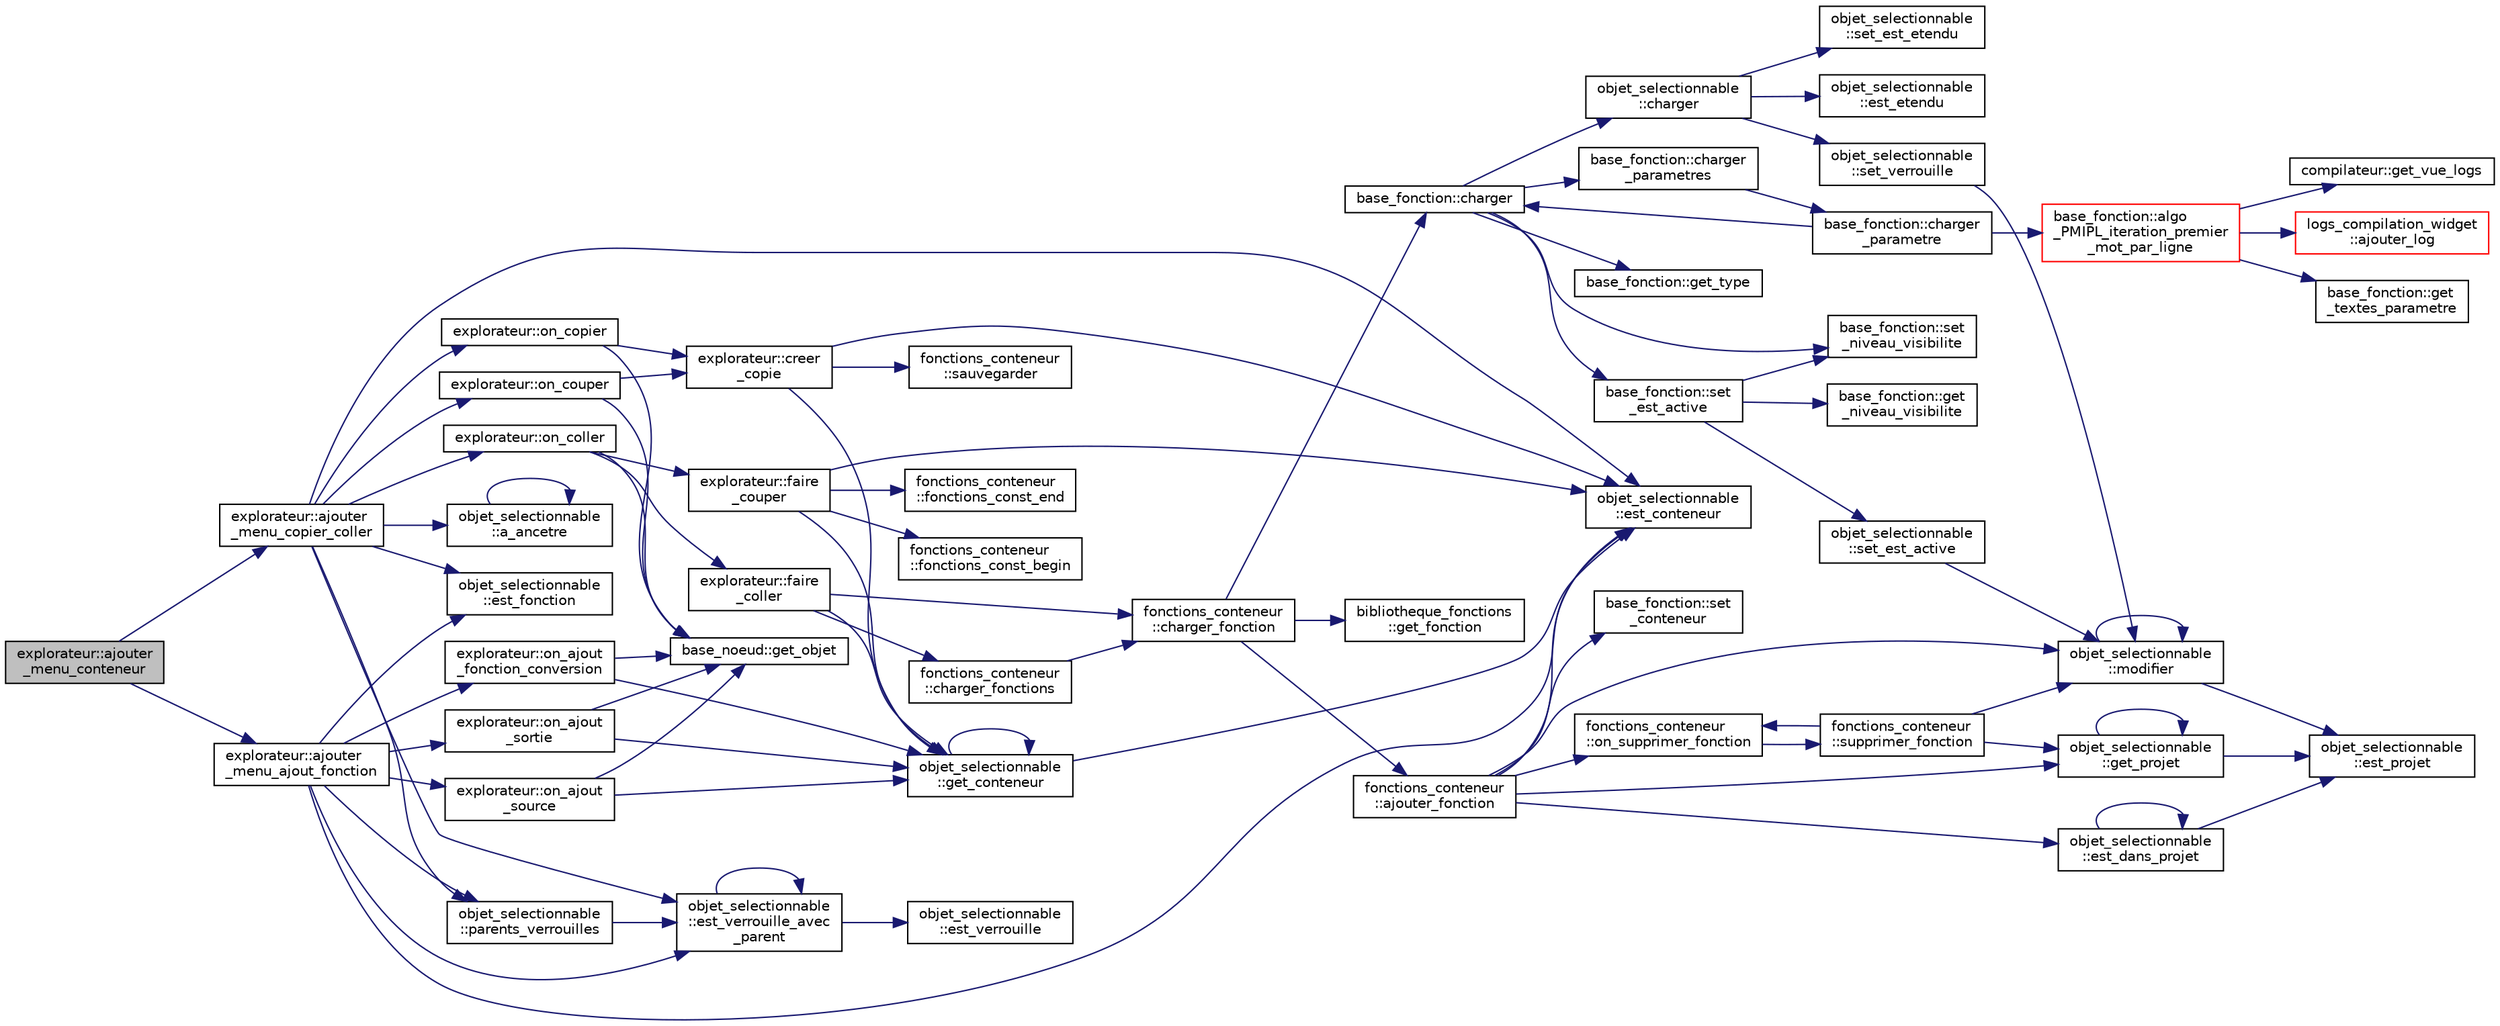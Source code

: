 digraph "explorateur::ajouter_menu_conteneur"
{
  edge [fontname="Helvetica",fontsize="10",labelfontname="Helvetica",labelfontsize="10"];
  node [fontname="Helvetica",fontsize="10",shape=record];
  rankdir="LR";
  Node135 [label="explorateur::ajouter\l_menu_conteneur",height=0.2,width=0.4,color="black", fillcolor="grey75", style="filled", fontcolor="black"];
  Node135 -> Node136 [color="midnightblue",fontsize="10",style="solid",fontname="Helvetica"];
  Node136 [label="explorateur::ajouter\l_menu_ajout_fonction",height=0.2,width=0.4,color="black", fillcolor="white", style="filled",URL="$classexplorateur.html#ad6ea829268272e407807e82a039eee42"];
  Node136 -> Node137 [color="midnightblue",fontsize="10",style="solid",fontname="Helvetica"];
  Node137 [label="objet_selectionnable\l::est_conteneur",height=0.2,width=0.4,color="black", fillcolor="white", style="filled",URL="$classobjet__selectionnable.html#a2c6b5b342b5f3a9f48893f793f935e0f"];
  Node136 -> Node138 [color="midnightblue",fontsize="10",style="solid",fontname="Helvetica"];
  Node138 [label="objet_selectionnable\l::est_verrouille_avec\l_parent",height=0.2,width=0.4,color="black", fillcolor="white", style="filled",URL="$classobjet__selectionnable.html#a001c4584a6430689f478544ec560fb7e"];
  Node138 -> Node139 [color="midnightblue",fontsize="10",style="solid",fontname="Helvetica"];
  Node139 [label="objet_selectionnable\l::est_verrouille",height=0.2,width=0.4,color="black", fillcolor="white", style="filled",URL="$classobjet__selectionnable.html#ae9c29950b9e5b582338ac659ecc3e3d6"];
  Node138 -> Node138 [color="midnightblue",fontsize="10",style="solid",fontname="Helvetica"];
  Node136 -> Node140 [color="midnightblue",fontsize="10",style="solid",fontname="Helvetica"];
  Node140 [label="objet_selectionnable\l::est_fonction",height=0.2,width=0.4,color="black", fillcolor="white", style="filled",URL="$classobjet__selectionnable.html#a8a235fc5211fbec0347ebe2342e99fa5"];
  Node136 -> Node141 [color="midnightblue",fontsize="10",style="solid",fontname="Helvetica"];
  Node141 [label="objet_selectionnable\l::parents_verrouilles",height=0.2,width=0.4,color="black", fillcolor="white", style="filled",URL="$classobjet__selectionnable.html#ad9357af8b3471529814165378c6ce13d"];
  Node141 -> Node138 [color="midnightblue",fontsize="10",style="solid",fontname="Helvetica"];
  Node136 -> Node142 [color="midnightblue",fontsize="10",style="solid",fontname="Helvetica"];
  Node142 [label="explorateur::on_ajout\l_source",height=0.2,width=0.4,color="black", fillcolor="white", style="filled",URL="$classexplorateur.html#a9f87ebe9efe7486d6e781556238feb4e"];
  Node142 -> Node143 [color="midnightblue",fontsize="10",style="solid",fontname="Helvetica"];
  Node143 [label="base_noeud::get_objet",height=0.2,width=0.4,color="black", fillcolor="white", style="filled",URL="$classbase__noeud.html#a762c999077b247ebf1d8c6dd83313ffd"];
  Node142 -> Node144 [color="midnightblue",fontsize="10",style="solid",fontname="Helvetica"];
  Node144 [label="objet_selectionnable\l::get_conteneur",height=0.2,width=0.4,color="black", fillcolor="white", style="filled",URL="$classobjet__selectionnable.html#ab809d020155b7fec48ff3adbe15c9b65"];
  Node144 -> Node137 [color="midnightblue",fontsize="10",style="solid",fontname="Helvetica"];
  Node144 -> Node144 [color="midnightblue",fontsize="10",style="solid",fontname="Helvetica"];
  Node136 -> Node145 [color="midnightblue",fontsize="10",style="solid",fontname="Helvetica"];
  Node145 [label="explorateur::on_ajout\l_fonction_conversion",height=0.2,width=0.4,color="black", fillcolor="white", style="filled",URL="$classexplorateur.html#a513ccd6238459ae6982973a5b671a63b"];
  Node145 -> Node143 [color="midnightblue",fontsize="10",style="solid",fontname="Helvetica"];
  Node145 -> Node144 [color="midnightblue",fontsize="10",style="solid",fontname="Helvetica"];
  Node136 -> Node146 [color="midnightblue",fontsize="10",style="solid",fontname="Helvetica"];
  Node146 [label="explorateur::on_ajout\l_sortie",height=0.2,width=0.4,color="black", fillcolor="white", style="filled",URL="$classexplorateur.html#aad600593e3982f73bd876a32cc4b8381"];
  Node146 -> Node143 [color="midnightblue",fontsize="10",style="solid",fontname="Helvetica"];
  Node146 -> Node144 [color="midnightblue",fontsize="10",style="solid",fontname="Helvetica"];
  Node135 -> Node147 [color="midnightblue",fontsize="10",style="solid",fontname="Helvetica"];
  Node147 [label="explorateur::ajouter\l_menu_copier_coller",height=0.2,width=0.4,color="black", fillcolor="white", style="filled",URL="$classexplorateur.html#a57e9b7f934e2a1e699d816d144fb2338"];
  Node147 -> Node137 [color="midnightblue",fontsize="10",style="solid",fontname="Helvetica"];
  Node147 -> Node148 [color="midnightblue",fontsize="10",style="solid",fontname="Helvetica"];
  Node148 [label="explorateur::on_copier",height=0.2,width=0.4,color="black", fillcolor="white", style="filled",URL="$classexplorateur.html#ab3b5326853acdf90c798ad2b8e3dfbb8"];
  Node148 -> Node149 [color="midnightblue",fontsize="10",style="solid",fontname="Helvetica"];
  Node149 [label="explorateur::creer\l_copie",height=0.2,width=0.4,color="black", fillcolor="white", style="filled",URL="$classexplorateur.html#a3826d13d8738c168bc558eb31da80c27"];
  Node149 -> Node137 [color="midnightblue",fontsize="10",style="solid",fontname="Helvetica"];
  Node149 -> Node144 [color="midnightblue",fontsize="10",style="solid",fontname="Helvetica"];
  Node149 -> Node150 [color="midnightblue",fontsize="10",style="solid",fontname="Helvetica"];
  Node150 [label="fonctions_conteneur\l::sauvegarder",height=0.2,width=0.4,color="black", fillcolor="white", style="filled",URL="$classfonctions__conteneur.html#a45ec80993babd844410c429794357871"];
  Node148 -> Node143 [color="midnightblue",fontsize="10",style="solid",fontname="Helvetica"];
  Node147 -> Node151 [color="midnightblue",fontsize="10",style="solid",fontname="Helvetica"];
  Node151 [label="explorateur::on_couper",height=0.2,width=0.4,color="black", fillcolor="white", style="filled",URL="$classexplorateur.html#ab3eaff6725b5b3bfcded294beed49449"];
  Node151 -> Node149 [color="midnightblue",fontsize="10",style="solid",fontname="Helvetica"];
  Node151 -> Node143 [color="midnightblue",fontsize="10",style="solid",fontname="Helvetica"];
  Node147 -> Node138 [color="midnightblue",fontsize="10",style="solid",fontname="Helvetica"];
  Node147 -> Node152 [color="midnightblue",fontsize="10",style="solid",fontname="Helvetica"];
  Node152 [label="objet_selectionnable\l::a_ancetre",height=0.2,width=0.4,color="black", fillcolor="white", style="filled",URL="$classobjet__selectionnable.html#aed181014e7fe90bc341d0b0341cd7c31"];
  Node152 -> Node152 [color="midnightblue",fontsize="10",style="solid",fontname="Helvetica"];
  Node147 -> Node153 [color="midnightblue",fontsize="10",style="solid",fontname="Helvetica"];
  Node153 [label="explorateur::on_coller",height=0.2,width=0.4,color="black", fillcolor="white", style="filled",URL="$classexplorateur.html#a5394562c6a7168f624d9ee1f7a2736fa"];
  Node153 -> Node154 [color="midnightblue",fontsize="10",style="solid",fontname="Helvetica"];
  Node154 [label="explorateur::faire\l_couper",height=0.2,width=0.4,color="black", fillcolor="white", style="filled",URL="$classexplorateur.html#a3ed6f16c0e32b2eb1750e59feacb52b0"];
  Node154 -> Node137 [color="midnightblue",fontsize="10",style="solid",fontname="Helvetica"];
  Node154 -> Node144 [color="midnightblue",fontsize="10",style="solid",fontname="Helvetica"];
  Node154 -> Node155 [color="midnightblue",fontsize="10",style="solid",fontname="Helvetica"];
  Node155 [label="fonctions_conteneur\l::fonctions_const_begin",height=0.2,width=0.4,color="black", fillcolor="white", style="filled",URL="$classfonctions__conteneur.html#a644a9b41a4edf55ab2c26d18453406a4"];
  Node154 -> Node156 [color="midnightblue",fontsize="10",style="solid",fontname="Helvetica"];
  Node156 [label="fonctions_conteneur\l::fonctions_const_end",height=0.2,width=0.4,color="black", fillcolor="white", style="filled",URL="$classfonctions__conteneur.html#a16bb282bc668c02c0cf9a37864f99b44"];
  Node153 -> Node157 [color="midnightblue",fontsize="10",style="solid",fontname="Helvetica"];
  Node157 [label="explorateur::faire\l_coller",height=0.2,width=0.4,color="black", fillcolor="white", style="filled",URL="$classexplorateur.html#aacc4e1d3c87901d284230bdd1bbb4c26"];
  Node157 -> Node144 [color="midnightblue",fontsize="10",style="solid",fontname="Helvetica"];
  Node157 -> Node158 [color="midnightblue",fontsize="10",style="solid",fontname="Helvetica"];
  Node158 [label="fonctions_conteneur\l::charger_fonctions",height=0.2,width=0.4,color="black", fillcolor="white", style="filled",URL="$classfonctions__conteneur.html#aeb43e1fd3929d565f33b34db7ce8c583"];
  Node158 -> Node159 [color="midnightblue",fontsize="10",style="solid",fontname="Helvetica"];
  Node159 [label="fonctions_conteneur\l::charger_fonction",height=0.2,width=0.4,color="black", fillcolor="white", style="filled",URL="$classfonctions__conteneur.html#a2e241972228c75c5550287bd0fa6501e"];
  Node159 -> Node160 [color="midnightblue",fontsize="10",style="solid",fontname="Helvetica"];
  Node160 [label="bibliotheque_fonctions\l::get_fonction",height=0.2,width=0.4,color="black", fillcolor="white", style="filled",URL="$classbibliotheque__fonctions.html#a97e2db5603fe4267df7ace47f110b6e0"];
  Node159 -> Node161 [color="midnightblue",fontsize="10",style="solid",fontname="Helvetica"];
  Node161 [label="base_fonction::charger",height=0.2,width=0.4,color="black", fillcolor="white", style="filled",URL="$classbase__fonction.html#a693965131515a05876dd55562cba2757"];
  Node161 -> Node162 [color="midnightblue",fontsize="10",style="solid",fontname="Helvetica"];
  Node162 [label="base_fonction::set\l_niveau_visibilite",height=0.2,width=0.4,color="black", fillcolor="white", style="filled",URL="$classbase__fonction.html#aac434731c9e5d95398d3baae6c74d447"];
  Node161 -> Node163 [color="midnightblue",fontsize="10",style="solid",fontname="Helvetica"];
  Node163 [label="base_fonction::set\l_est_active",height=0.2,width=0.4,color="black", fillcolor="white", style="filled",URL="$classbase__fonction.html#a58252a04c7afea216c29d13132b0d6a2"];
  Node163 -> Node164 [color="midnightblue",fontsize="10",style="solid",fontname="Helvetica"];
  Node164 [label="base_fonction::get\l_niveau_visibilite",height=0.2,width=0.4,color="black", fillcolor="white", style="filled",URL="$classbase__fonction.html#aad1c92b3ed0b589ba58323132ab4aae7"];
  Node163 -> Node162 [color="midnightblue",fontsize="10",style="solid",fontname="Helvetica"];
  Node163 -> Node165 [color="midnightblue",fontsize="10",style="solid",fontname="Helvetica"];
  Node165 [label="objet_selectionnable\l::set_est_active",height=0.2,width=0.4,color="black", fillcolor="white", style="filled",URL="$classobjet__selectionnable.html#acb1bf63e061079a402c929ce346b0b22"];
  Node165 -> Node166 [color="midnightblue",fontsize="10",style="solid",fontname="Helvetica"];
  Node166 [label="objet_selectionnable\l::modifier",height=0.2,width=0.4,color="black", fillcolor="white", style="filled",URL="$classobjet__selectionnable.html#a9f76b8e89231a79c3fc840af874bd868"];
  Node166 -> Node167 [color="midnightblue",fontsize="10",style="solid",fontname="Helvetica"];
  Node167 [label="objet_selectionnable\l::est_projet",height=0.2,width=0.4,color="black", fillcolor="white", style="filled",URL="$classobjet__selectionnable.html#a49ea1a29523e46f099896477a2b43eaa"];
  Node166 -> Node166 [color="midnightblue",fontsize="10",style="solid",fontname="Helvetica"];
  Node161 -> Node168 [color="midnightblue",fontsize="10",style="solid",fontname="Helvetica"];
  Node168 [label="base_fonction::get_type",height=0.2,width=0.4,color="black", fillcolor="white", style="filled",URL="$classbase__fonction.html#a8ed620b54f5ef377c2593952eafd6ad9",tooltip="Retourne le type de la fonction. "];
  Node161 -> Node169 [color="midnightblue",fontsize="10",style="solid",fontname="Helvetica"];
  Node169 [label="objet_selectionnable\l::charger",height=0.2,width=0.4,color="black", fillcolor="white", style="filled",URL="$classobjet__selectionnable.html#a8f3ce3c0cf4e85da9115b7517f9e0e2d"];
  Node169 -> Node170 [color="midnightblue",fontsize="10",style="solid",fontname="Helvetica"];
  Node170 [label="objet_selectionnable\l::est_etendu",height=0.2,width=0.4,color="black", fillcolor="white", style="filled",URL="$classobjet__selectionnable.html#af1e714963d861a9895ff590531396707"];
  Node169 -> Node171 [color="midnightblue",fontsize="10",style="solid",fontname="Helvetica"];
  Node171 [label="objet_selectionnable\l::set_est_etendu",height=0.2,width=0.4,color="black", fillcolor="white", style="filled",URL="$classobjet__selectionnable.html#aafef1c588ce9d5f7956c321799986b9b"];
  Node169 -> Node172 [color="midnightblue",fontsize="10",style="solid",fontname="Helvetica"];
  Node172 [label="objet_selectionnable\l::set_verrouille",height=0.2,width=0.4,color="black", fillcolor="white", style="filled",URL="$classobjet__selectionnable.html#a5d39343f43293805a0b60e8520687d87"];
  Node172 -> Node166 [color="midnightblue",fontsize="10",style="solid",fontname="Helvetica"];
  Node161 -> Node173 [color="midnightblue",fontsize="10",style="solid",fontname="Helvetica"];
  Node173 [label="base_fonction::charger\l_parametres",height=0.2,width=0.4,color="black", fillcolor="white", style="filled",URL="$classbase__fonction.html#a96c37e73c9822d7e9b483ce5fa37bd16"];
  Node173 -> Node174 [color="midnightblue",fontsize="10",style="solid",fontname="Helvetica"];
  Node174 [label="base_fonction::charger\l_parametre",height=0.2,width=0.4,color="black", fillcolor="white", style="filled",URL="$classbase__fonction.html#a46971e37a472f45a8031be6e8aec15f2"];
  Node174 -> Node161 [color="midnightblue",fontsize="10",style="solid",fontname="Helvetica"];
  Node174 -> Node175 [color="midnightblue",fontsize="10",style="solid",fontname="Helvetica"];
  Node175 [label="base_fonction::algo\l_PMIPL_iteration_premier\l_mot_par_ligne",height=0.2,width=0.4,color="red", fillcolor="white", style="filled",URL="$classbase__fonction.html#acd1952a5fbdbf240c596a53591948260",tooltip="Algorithme d&#39;exécution selon un parametre donné dans le cas : premier mot, itération de chaque ligne..."];
  Node175 -> Node176 [color="midnightblue",fontsize="10",style="solid",fontname="Helvetica"];
  Node176 [label="base_fonction::get\l_textes_parametre",height=0.2,width=0.4,color="black", fillcolor="white", style="filled",URL="$classbase__fonction.html#ab3e88cf042d00d3aaa21e6cdbe8dcadd"];
  Node175 -> Node177 [color="midnightblue",fontsize="10",style="solid",fontname="Helvetica"];
  Node177 [label="compilateur::get_vue_logs",height=0.2,width=0.4,color="black", fillcolor="white", style="filled",URL="$classcompilateur.html#a082b5dae21b0b539a159e180164a5f7c",tooltip="Accesseur du widget de la vue des logs. "];
  Node175 -> Node178 [color="midnightblue",fontsize="10",style="solid",fontname="Helvetica"];
  Node178 [label="logs_compilation_widget\l::ajouter_log",height=0.2,width=0.4,color="red", fillcolor="white", style="filled",URL="$classlogs__compilation__widget.html#a51fcc25d77ca9beafc2721d9c84f07a7"];
  Node159 -> Node186 [color="midnightblue",fontsize="10",style="solid",fontname="Helvetica"];
  Node186 [label="fonctions_conteneur\l::ajouter_fonction",height=0.2,width=0.4,color="black", fillcolor="white", style="filled",URL="$classfonctions__conteneur.html#a5498a158c4d4f16fc63e54809ce381d5"];
  Node186 -> Node187 [color="midnightblue",fontsize="10",style="solid",fontname="Helvetica"];
  Node187 [label="base_fonction::set\l_conteneur",height=0.2,width=0.4,color="black", fillcolor="white", style="filled",URL="$classbase__fonction.html#aa487a07ab1961bfbdf04ddd3c72b4d3c"];
  Node186 -> Node137 [color="midnightblue",fontsize="10",style="solid",fontname="Helvetica"];
  Node186 -> Node188 [color="midnightblue",fontsize="10",style="solid",fontname="Helvetica"];
  Node188 [label="fonctions_conteneur\l::on_supprimer_fonction",height=0.2,width=0.4,color="black", fillcolor="white", style="filled",URL="$classfonctions__conteneur.html#a138f2393529381205980123dff37d99e"];
  Node188 -> Node189 [color="midnightblue",fontsize="10",style="solid",fontname="Helvetica"];
  Node189 [label="fonctions_conteneur\l::supprimer_fonction",height=0.2,width=0.4,color="black", fillcolor="white", style="filled",URL="$classfonctions__conteneur.html#a807b51ba64dd85bb844c44cfe2d0f116"];
  Node189 -> Node188 [color="midnightblue",fontsize="10",style="solid",fontname="Helvetica"];
  Node189 -> Node190 [color="midnightblue",fontsize="10",style="solid",fontname="Helvetica"];
  Node190 [label="objet_selectionnable\l::get_projet",height=0.2,width=0.4,color="black", fillcolor="white", style="filled",URL="$classobjet__selectionnable.html#ab48a75e720955aebe27f720dfaa5e78e"];
  Node190 -> Node167 [color="midnightblue",fontsize="10",style="solid",fontname="Helvetica"];
  Node190 -> Node190 [color="midnightblue",fontsize="10",style="solid",fontname="Helvetica"];
  Node189 -> Node166 [color="midnightblue",fontsize="10",style="solid",fontname="Helvetica"];
  Node186 -> Node191 [color="midnightblue",fontsize="10",style="solid",fontname="Helvetica"];
  Node191 [label="objet_selectionnable\l::est_dans_projet",height=0.2,width=0.4,color="black", fillcolor="white", style="filled",URL="$classobjet__selectionnable.html#aab2318fe95dbe865acf0f021e8acaf2d"];
  Node191 -> Node167 [color="midnightblue",fontsize="10",style="solid",fontname="Helvetica"];
  Node191 -> Node191 [color="midnightblue",fontsize="10",style="solid",fontname="Helvetica"];
  Node186 -> Node190 [color="midnightblue",fontsize="10",style="solid",fontname="Helvetica"];
  Node186 -> Node166 [color="midnightblue",fontsize="10",style="solid",fontname="Helvetica"];
  Node157 -> Node159 [color="midnightblue",fontsize="10",style="solid",fontname="Helvetica"];
  Node153 -> Node143 [color="midnightblue",fontsize="10",style="solid",fontname="Helvetica"];
  Node147 -> Node140 [color="midnightblue",fontsize="10",style="solid",fontname="Helvetica"];
  Node147 -> Node141 [color="midnightblue",fontsize="10",style="solid",fontname="Helvetica"];
}
